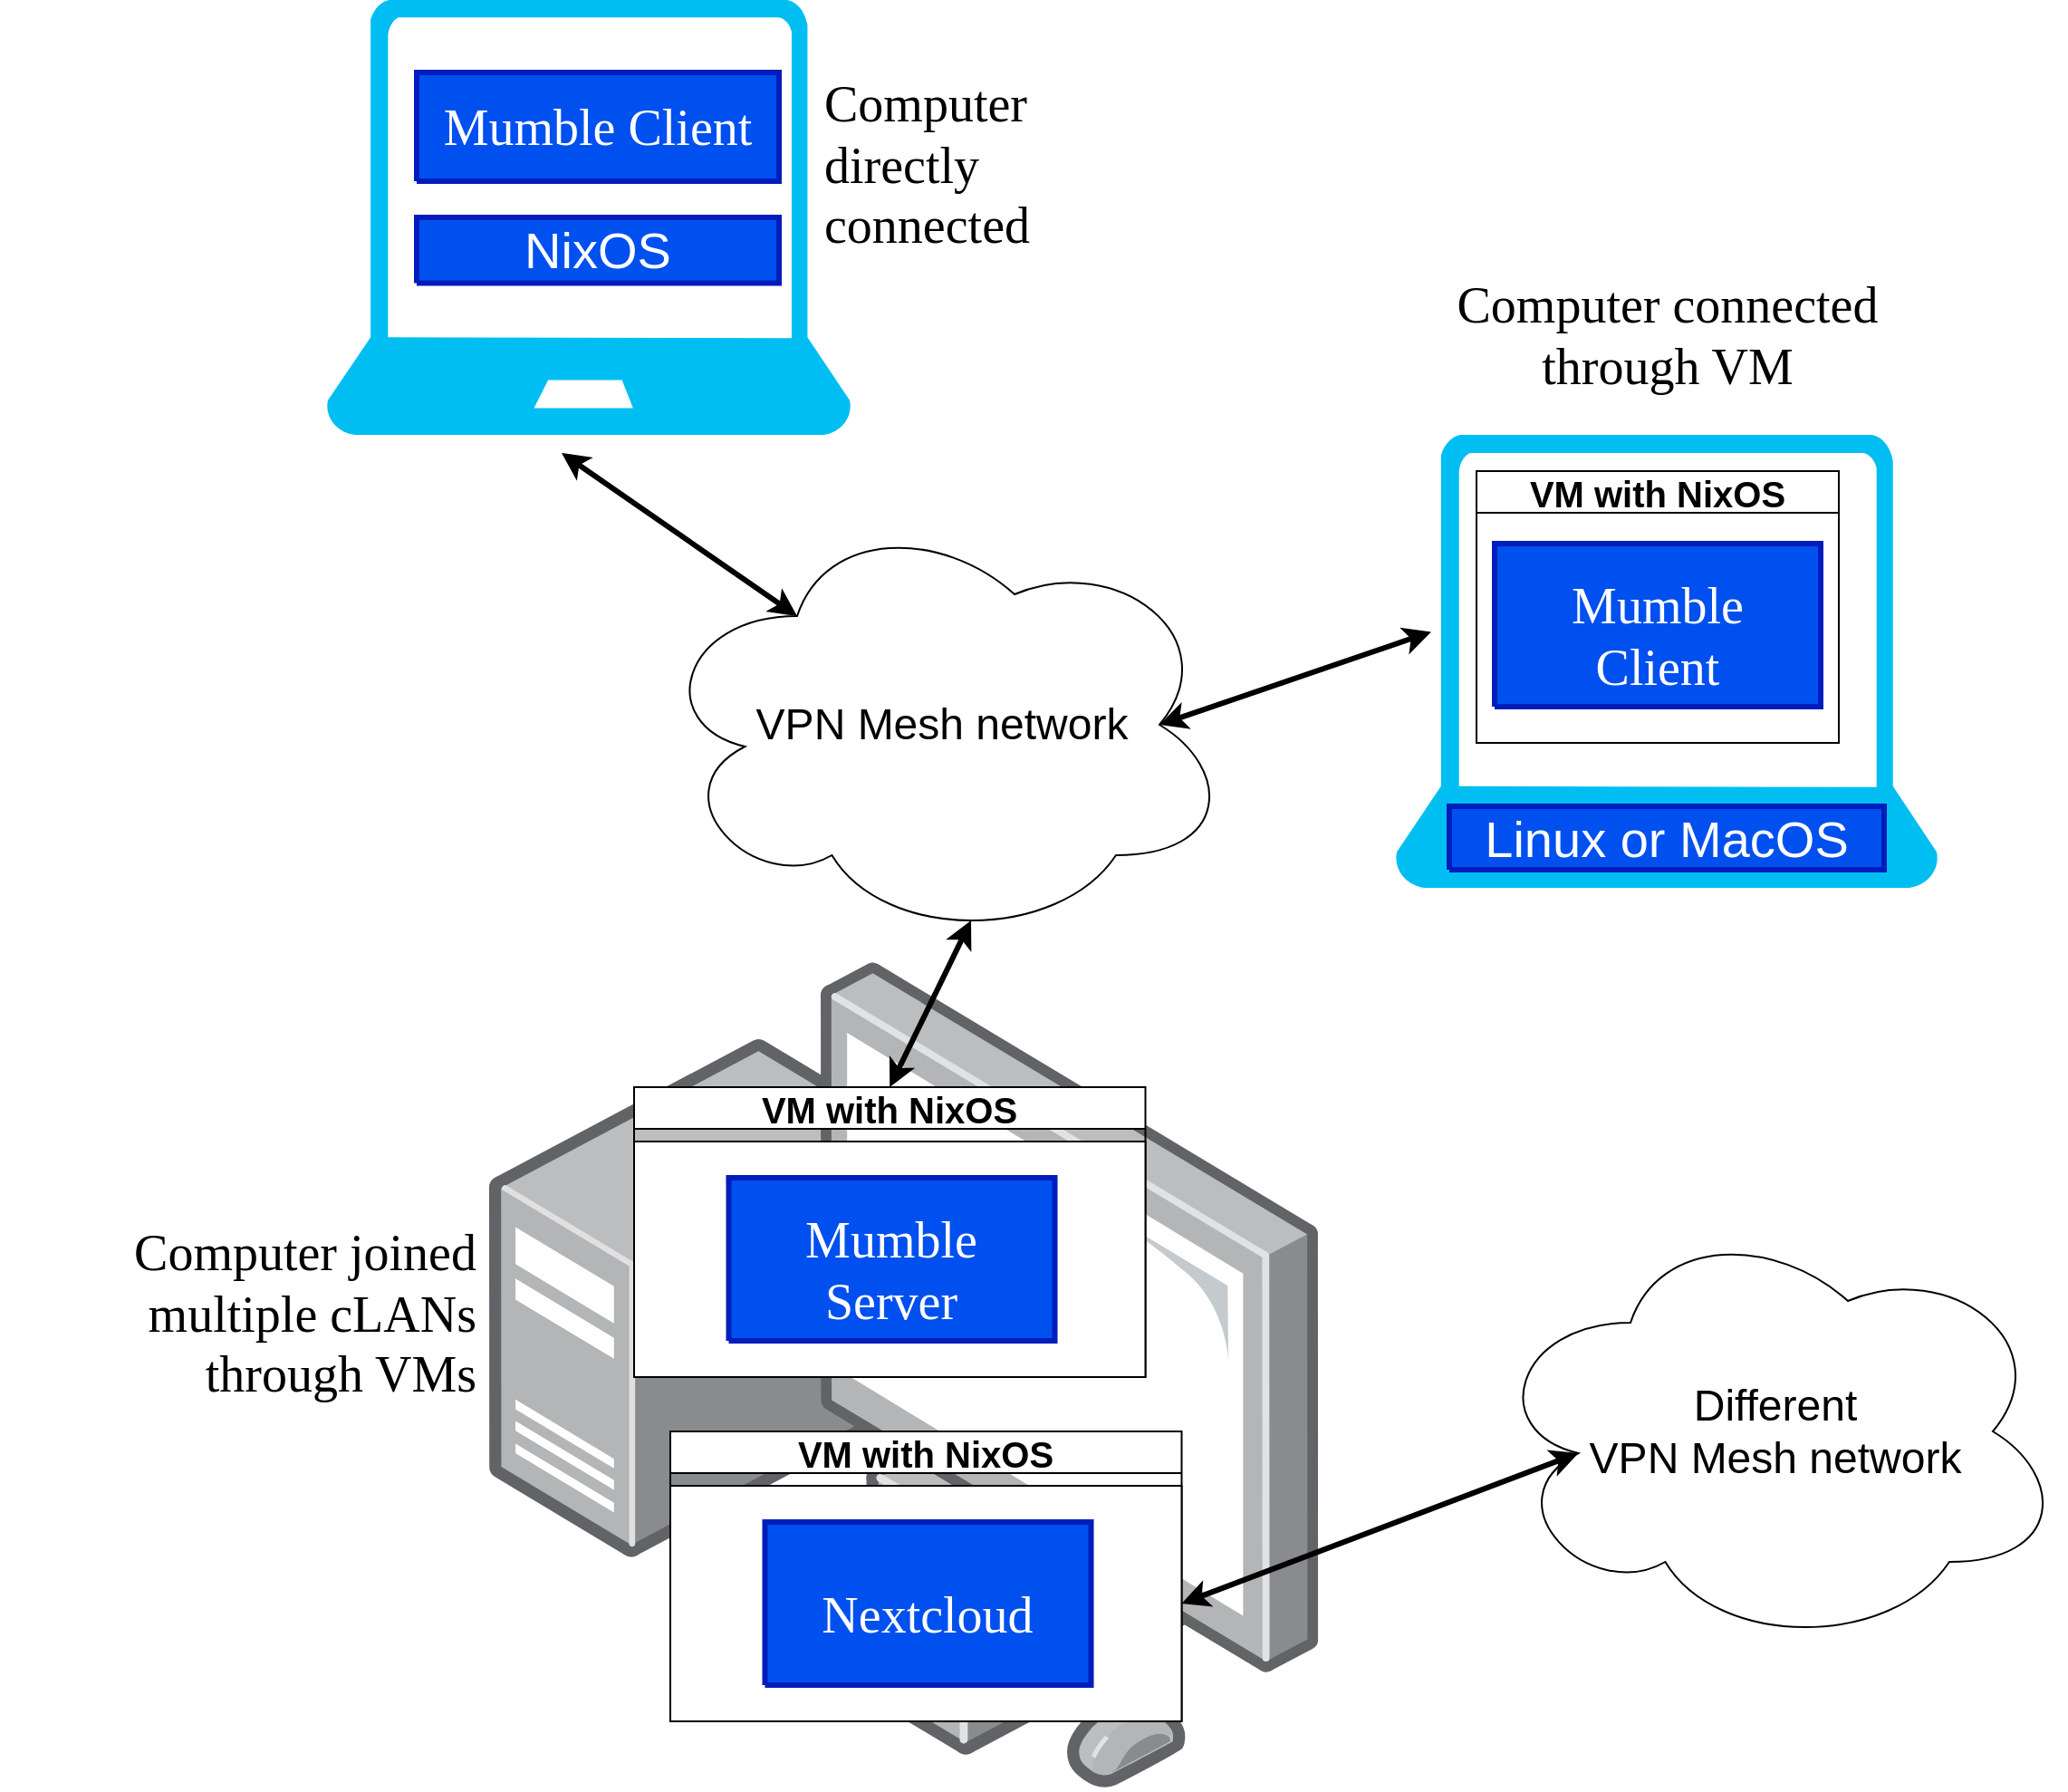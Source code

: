 <mxfile version="21.5.0" type="device">
  <diagram name="Page-1" id="Page-1">
    <mxGraphModel dx="3034" dy="1872" grid="1" gridSize="10" guides="1" tooltips="1" connect="1" arrows="1" fold="1" page="1" pageScale="1" pageWidth="850" pageHeight="1100" math="0" shadow="0">
      <root>
        <mxCell id="0" />
        <mxCell id="1" value="Connector" parent="0" />
        <mxCell id="L0__EUAIFv-v6VTxFZ8R-24" value="" style="verticalLabelPosition=bottom;html=1;verticalAlign=top;align=center;strokeColor=none;fillColor=#00BEF2;shape=mxgraph.azure.laptop;pointerEvents=1;" vertex="1" parent="1">
          <mxGeometry x="250" y="280" width="290" height="240" as="geometry" />
        </mxCell>
        <mxCell id="r0mgfz6IdKgSaTeHQ_le-60" value="&lt;div&gt;&lt;font style=&quot;font-size: 24px;&quot;&gt;Different &lt;br&gt;&lt;/font&gt;&lt;/div&gt;&lt;div&gt;&lt;font style=&quot;font-size: 24px;&quot;&gt;VPN Mesh network&lt;/font&gt;&lt;/div&gt;" style="ellipse;shape=cloud;whiteSpace=wrap;html=1;" parent="1" vertex="1">
          <mxGeometry x="890" y="950.0" width="320" height="240" as="geometry" />
        </mxCell>
        <mxCell id="r0mgfz6IdKgSaTeHQ_le-33" value="&lt;div&gt;&lt;font style=&quot;font-size: 24px;&quot;&gt;VPN Mesh network&lt;/font&gt;&lt;/div&gt;" style="ellipse;shape=cloud;whiteSpace=wrap;html=1;" parent="1" vertex="1">
          <mxGeometry x="430" y="560" width="320" height="240" as="geometry" />
        </mxCell>
        <mxCell id="r0mgfz6IdKgSaTeHQ_le-67" value="" style="endArrow=classic;html=1;rounded=0;strokeWidth=3;startArrow=classic;startFill=1;entryX=0.25;entryY=0.25;entryDx=0;entryDy=0;entryPerimeter=0;" parent="1" target="r0mgfz6IdKgSaTeHQ_le-33" edge="1">
          <mxGeometry width="50" height="50" relative="1" as="geometry">
            <mxPoint x="380" y="530" as="sourcePoint" />
            <mxPoint x="590" y="645" as="targetPoint" />
          </mxGeometry>
        </mxCell>
        <mxCell id="22" value="&lt;font data-darkreader-inline-color=&quot;&quot; style=&quot;font-size: 28px; font-family: &amp;quot;calibri&amp;quot;; color: rgb(0, 0, 0); direction: ltr; letter-spacing: 0px; line-height: 120%; opacity: 1; --darkreader-inline-color: #e8e6e3;&quot;&gt;Computer connected through VM&lt;br&gt;&lt;/font&gt;" style="verticalAlign=middle;align=center;vsdxID=28;fillColor=none;gradientColor=none;shape=stencil(nZBLDoAgDERP0z3SIyjew0SURgSD+Lu9kMZoXLhwN9O+tukAlrNpJg1SzDH4QW/URgNYgZTkjA4UkwJUgGXng+6DX1zLfmoymdXo17xh5zmRJ6Q42BWCfc2oJfdAr+Yv+AP9Cb7OJ3H/2JG1HNGz/84klThPVCc=);strokeColor=none;labelBackgroundColor=none;rounded=0;html=1;whiteSpace=wrap;" parent="1" vertex="1">
          <mxGeometry x="857.5" y="400" width="265" height="130" as="geometry" />
        </mxCell>
        <mxCell id="r0mgfz6IdKgSaTeHQ_le-66" value="" style="endArrow=classic;html=1;rounded=0;entryX=0.875;entryY=0.5;entryDx=0;entryDy=0;entryPerimeter=0;strokeWidth=3;startArrow=classic;startFill=1;" parent="1" target="r0mgfz6IdKgSaTeHQ_le-33" edge="1">
          <mxGeometry width="50" height="50" relative="1" as="geometry">
            <mxPoint x="860" y="628.71" as="sourcePoint" />
            <mxPoint x="566" y="717" as="targetPoint" />
          </mxGeometry>
        </mxCell>
        <mxCell id="ZT00lVDF8hyaAqTCrx0f-22" value="NixOS" style="vsdxID=12;fillColor=#0050ef;shape=stencil(nZBLDoAgDERP0z3SIyjew0SURgSD+Lu9kMZoXLhwN9O+tukAlrNpJg1SzDH4QW/URgNYgZTkjA4UkwJUgGXng+6DX1zLfmoymdXo17xh5zmRJ6Q42BWCfc2oJfdAr+Yv+AP9Cb7OJ3H/2JG1HNGz/84klThPVCc=);strokeColor=#001DBC;strokeWidth=3;labelBackgroundColor=none;rounded=0;html=1;whiteSpace=wrap;fontColor=#ffffff;fontSize=28;" parent="1" vertex="1">
          <mxGeometry x="300" y="400" width="200" height="36.25" as="geometry" />
        </mxCell>
        <mxCell id="eZtIASL5zvcn_9goES__-32" value="&lt;font data-darkreader-inline-color=&quot;&quot; style=&quot;font-size: 28px; font-family: &amp;quot;calibri&amp;quot;; color: rgb(0, 0, 0); direction: ltr; letter-spacing: 0px; line-height: 120%; opacity: 1; --darkreader-inline-color: #e8e6e3;&quot;&gt;Computer directly connected&lt;br&gt;&lt;/font&gt;" style="verticalAlign=middle;align=left;vsdxID=28;fillColor=none;gradientColor=none;shape=stencil(nZBLDoAgDERP0z3SIyjew0SURgSD+Lu9kMZoXLhwN9O+tukAlrNpJg1SzDH4QW/URgNYgZTkjA4UkwJUgGXng+6DX1zLfmoymdXo17xh5zmRJ6Q42BWCfc2oJfdAr+Yv+AP9Cb7OJ3H/2JG1HNGz/84klThPVCc=);strokeColor=none;labelBackgroundColor=none;rounded=0;html=1;whiteSpace=wrap;" parent="1" vertex="1">
          <mxGeometry x="522.5" y="319.995" width="135" height="102.55" as="geometry" />
        </mxCell>
        <mxCell id="ZT00lVDF8hyaAqTCrx0f-23" value="" style="group" parent="1" vertex="1" connectable="0">
          <mxGeometry x="300" y="320" width="200" height="60" as="geometry" />
        </mxCell>
        <mxCell id="eZtIASL5zvcn_9goES__-42" style="vsdxID=12;fillColor=#0050ef;shape=stencil(nZBLDoAgDERP0z3SIyjew0SURgSD+Lu9kMZoXLhwN9O+tukAlrNpJg1SzDH4QW/URgNYgZTkjA4UkwJUgGXng+6DX1zLfmoymdXo17xh5zmRJ6Q42BWCfc2oJfdAr+Yv+AP9Cb7OJ3H/2JG1HNGz/84klThPVCc=);strokeColor=#001DBC;strokeWidth=3;labelBackgroundColor=none;rounded=0;html=1;whiteSpace=wrap;fontColor=#ffffff;" parent="ZT00lVDF8hyaAqTCrx0f-23" vertex="1">
          <mxGeometry width="200" height="60" as="geometry" />
        </mxCell>
        <mxCell id="eZtIASL5zvcn_9goES__-43" value="&lt;font data-darkreader-inline-color=&quot;&quot; style=&quot;font-size: 28px; font-family: &amp;quot;calibri&amp;quot;; color: rgb(255, 255, 255); direction: ltr; letter-spacing: 0px; line-height: 120%; opacity: 1; --darkreader-inline-color: #e8e6e3;&quot;&gt;Mumble Client&lt;br&gt;&lt;/font&gt;" style="verticalAlign=middle;align=center;vsdxID=25;fillColor=none;shape=stencil(nZBLDoAgDERP0z3SIyjew0SURgSD+Lu9kMZoXLhwN9O+tukAlrNpJg1SzDH4QW/URgNYgZTkjA4UkwJUgGXng+6DX1zLfmoymdXo17xh5zmRJ6Q42BWCfc2oJfdAr+Yv+AP9Cb7OJ3H/2JG1HNGz/84klThPVCc=);strokeColor=none;labelBackgroundColor=none;rounded=0;html=1;whiteSpace=wrap;" parent="ZT00lVDF8hyaAqTCrx0f-23" vertex="1">
          <mxGeometry x="9.808" y="13.714" width="180.385" height="31.714" as="geometry" />
        </mxCell>
        <mxCell id="L0__EUAIFv-v6VTxFZ8R-32" value="" style="group" vertex="1" connectable="0" parent="1">
          <mxGeometry x="840" y="520" width="300" height="250" as="geometry" />
        </mxCell>
        <mxCell id="L0__EUAIFv-v6VTxFZ8R-25" value="" style="verticalLabelPosition=bottom;html=1;verticalAlign=top;align=center;strokeColor=none;fillColor=#00BEF2;shape=mxgraph.azure.laptop;pointerEvents=1;" vertex="1" parent="L0__EUAIFv-v6VTxFZ8R-32">
          <mxGeometry width="300" height="250" as="geometry" />
        </mxCell>
        <mxCell id="L0__EUAIFv-v6VTxFZ8R-30" value="&lt;font style=&quot;font-size: 20px;&quot;&gt;VM with NixOS &lt;/font&gt;" style="swimlane;whiteSpace=wrap;html=1;" vertex="1" parent="L0__EUAIFv-v6VTxFZ8R-32">
          <mxGeometry x="45" y="20" width="200" height="150" as="geometry" />
        </mxCell>
        <mxCell id="L0__EUAIFv-v6VTxFZ8R-31" value="" style="group" vertex="1" connectable="0" parent="L0__EUAIFv-v6VTxFZ8R-30">
          <mxGeometry x="10" y="40" width="180" height="90" as="geometry" />
        </mxCell>
        <mxCell id="eZtIASL5zvcn_9goES__-39" style="vsdxID=12;fillColor=#0050ef;shape=stencil(nZBLDoAgDERP0z3SIyjew0SURgSD+Lu9kMZoXLhwN9O+tukAlrNpJg1SzDH4QW/URgNYgZTkjA4UkwJUgGXng+6DX1zLfmoymdXo17xh5zmRJ6Q42BWCfc2oJfdAr+Yv+AP9Cb7OJ3H/2JG1HNGz/84klThPVCc=);strokeColor=#001DBC;strokeWidth=3;labelBackgroundColor=none;rounded=0;html=1;whiteSpace=wrap;fontColor=#ffffff;" parent="L0__EUAIFv-v6VTxFZ8R-31" vertex="1">
          <mxGeometry width="180" height="90" as="geometry" />
        </mxCell>
        <mxCell id="eZtIASL5zvcn_9goES__-40" value="&lt;font data-darkreader-inline-color=&quot;&quot; style=&quot;font-size: 28px; font-family: &amp;quot;calibri&amp;quot;; color: rgb(255, 255, 255); direction: ltr; letter-spacing: 0px; line-height: 120%; opacity: 1; --darkreader-inline-color: #e8e6e3;&quot;&gt;Mumble Client&lt;br&gt;&lt;/font&gt;" style="verticalAlign=middle;align=center;vsdxID=25;fillColor=none;shape=stencil(nZBLDoAgDERP0z3SIyjew0SURgSD+Lu9kMZoXLhwN9O+tukAlrNpJg1SzDH4QW/URgNYgZTkjA4UkwJUgGXng+6DX1zLfmoymdXo17xh5zmRJ6Q42BWCfc2oJfdAr+Yv+AP9Cb7OJ3H/2JG1HNGz/84klThPVCc=);strokeColor=none;labelBackgroundColor=none;rounded=0;html=1;whiteSpace=wrap;" parent="L0__EUAIFv-v6VTxFZ8R-31" vertex="1">
          <mxGeometry x="8.827" y="27.643" width="162.346" height="47.571" as="geometry" />
        </mxCell>
        <mxCell id="ZT00lVDF8hyaAqTCrx0f-24" value="&lt;div&gt;Linux or MacOS&lt;/div&gt;" style="vsdxID=12;fillColor=#0050ef;shape=stencil(nZBLDoAgDERP0z3SIyjew0SURgSD+Lu9kMZoXLhwN9O+tukAlrNpJg1SzDH4QW/URgNYgZTkjA4UkwJUgGXng+6DX1zLfmoymdXo17xh5zmRJ6Q42BWCfc2oJfdAr+Yv+AP9Cb7OJ3H/2JG1HNGz/84klThPVCc=);strokeColor=#001DBC;strokeWidth=3;labelBackgroundColor=none;rounded=0;html=1;whiteSpace=wrap;fontColor=#ffffff;fontSize=28;" parent="L0__EUAIFv-v6VTxFZ8R-32" vertex="1">
          <mxGeometry x="30" y="205" width="240" height="35" as="geometry" />
        </mxCell>
        <mxCell id="L0__EUAIFv-v6VTxFZ8R-45" value="" style="image;points=[];aspect=fixed;html=1;align=center;shadow=0;dashed=0;image=img/lib/allied_telesis/computer_and_terminals/Personal_Computer_with_Server.svg;imageBackground=#FFFFFF;fillStyle=solid;" vertex="1" parent="1">
          <mxGeometry x="340" y="810" width="457.6" height="457.6" as="geometry" />
        </mxCell>
        <mxCell id="L0__EUAIFv-v6VTxFZ8R-40" value="&lt;font style=&quot;font-size: 20px;&quot;&gt;VM with NixOS &lt;/font&gt;" style="swimlane;whiteSpace=wrap;html=1;startSize=23;fillColor=#FFFFFF;gradientColor=none;" vertex="1" parent="1">
          <mxGeometry x="440" y="1070" width="282.25" height="160" as="geometry">
            <mxRectangle x="1180" y="730" width="180" height="40" as="alternateBounds" />
          </mxGeometry>
        </mxCell>
        <mxCell id="L0__EUAIFv-v6VTxFZ8R-50" value="" style="rounded=0;whiteSpace=wrap;html=1;" vertex="1" parent="L0__EUAIFv-v6VTxFZ8R-40">
          <mxGeometry y="30" width="282.25" height="130" as="geometry" />
        </mxCell>
        <mxCell id="L0__EUAIFv-v6VTxFZ8R-41" value="" style="group;align=left;" vertex="1" connectable="0" parent="L0__EUAIFv-v6VTxFZ8R-40">
          <mxGeometry x="52.25" y="50" width="180" height="90" as="geometry" />
        </mxCell>
        <mxCell id="L0__EUAIFv-v6VTxFZ8R-42" style="vsdxID=12;fillColor=#0050ef;shape=stencil(nZBLDoAgDERP0z3SIyjew0SURgSD+Lu9kMZoXLhwN9O+tukAlrNpJg1SzDH4QW/URgNYgZTkjA4UkwJUgGXng+6DX1zLfmoymdXo17xh5zmRJ6Q42BWCfc2oJfdAr+Yv+AP9Cb7OJ3H/2JG1HNGz/84klThPVCc=);strokeColor=#001DBC;strokeWidth=3;labelBackgroundColor=none;rounded=0;html=1;whiteSpace=wrap;fontColor=#ffffff;" vertex="1" parent="L0__EUAIFv-v6VTxFZ8R-41">
          <mxGeometry width="180" height="90" as="geometry" />
        </mxCell>
        <mxCell id="L0__EUAIFv-v6VTxFZ8R-43" value="&lt;font data-darkreader-inline-color=&quot;&quot; style=&quot;font-size: 28px; font-family: &amp;quot;calibri&amp;quot;; color: rgb(255, 255, 255); direction: ltr; letter-spacing: 0px; line-height: 120%; opacity: 1; --darkreader-inline-color: #e8e6e3;&quot;&gt;Nextcloud&lt;/font&gt;&lt;font data-darkreader-inline-color=&quot;&quot; style=&quot;font-size: 28px; font-family: &amp;quot;calibri&amp;quot;; color: rgb(255, 255, 255); direction: ltr; letter-spacing: 0px; line-height: 120%; opacity: 1; --darkreader-inline-color: #e8e6e3;&quot;&gt;&lt;/font&gt;" style="verticalAlign=middle;align=center;vsdxID=25;fillColor=none;shape=stencil(nZBLDoAgDERP0z3SIyjew0SURgSD+Lu9kMZoXLhwN9O+tukAlrNpJg1SzDH4QW/URgNYgZTkjA4UkwJUgGXng+6DX1zLfmoymdXo17xh5zmRJ6Q42BWCfc2oJfdAr+Yv+AP9Cb7OJ3H/2JG1HNGz/84klThPVCc=);strokeColor=none;labelBackgroundColor=none;rounded=0;html=1;whiteSpace=wrap;" vertex="1" parent="L0__EUAIFv-v6VTxFZ8R-41">
          <mxGeometry x="8.827" y="27.643" width="162.346" height="47.571" as="geometry" />
        </mxCell>
        <mxCell id="r0mgfz6IdKgSaTeHQ_le-63" value="" style="endArrow=classic;html=1;rounded=0;strokeWidth=3;startArrow=classic;startFill=1;entryX=0.16;entryY=0.55;entryDx=0;entryDy=0;entryPerimeter=0;exitX=1;exitY=0.5;exitDx=0;exitDy=0;" parent="1" source="L0__EUAIFv-v6VTxFZ8R-50" target="r0mgfz6IdKgSaTeHQ_le-60" edge="1">
          <mxGeometry width="50" height="50" relative="1" as="geometry">
            <mxPoint x="1658.8" y="1118" as="sourcePoint" />
            <mxPoint x="1150.0" y="1230.0" as="targetPoint" />
          </mxGeometry>
        </mxCell>
        <mxCell id="r0mgfz6IdKgSaTeHQ_le-65" value="" style="endArrow=classic;html=1;rounded=0;strokeWidth=3;startArrow=classic;startFill=1;entryX=0.55;entryY=0.95;entryDx=0;entryDy=0;entryPerimeter=0;exitX=0.5;exitY=0;exitDx=0;exitDy=0;" parent="1" source="L0__EUAIFv-v6VTxFZ8R-51" target="r0mgfz6IdKgSaTeHQ_le-33" edge="1">
          <mxGeometry width="50" height="50" relative="1" as="geometry">
            <mxPoint x="566.125" y="880" as="sourcePoint" />
            <mxPoint x="660" y="840" as="targetPoint" />
          </mxGeometry>
        </mxCell>
        <mxCell id="L0__EUAIFv-v6VTxFZ8R-46" value="&lt;div&gt;&lt;font data-darkreader-inline-color=&quot;&quot; style=&quot;font-size: 28px; font-family: &amp;quot;calibri&amp;quot;; color: rgb(0, 0, 0); direction: ltr; letter-spacing: 0px; line-height: 120%; opacity: 1; --darkreader-inline-color: #e8e6e3;&quot;&gt;Computer joined multiple cLANs&lt;/font&gt;&lt;/div&gt;&lt;div&gt;&lt;font data-darkreader-inline-color=&quot;&quot; style=&quot;font-size: 28px; font-family: &amp;quot;calibri&amp;quot;; color: rgb(0, 0, 0); direction: ltr; letter-spacing: 0px; line-height: 120%; opacity: 1; --darkreader-inline-color: #e8e6e3;&quot;&gt;&amp;nbsp;through VMs&lt;/font&gt;&lt;/div&gt;" style="verticalAlign=middle;align=right;vsdxID=28;fillColor=none;gradientColor=none;shape=stencil(nZBLDoAgDERP0z3SIyjew0SURgSD+Lu9kMZoXLhwN9O+tukAlrNpJg1SzDH4QW/URgNYgZTkjA4UkwJUgGXng+6DX1zLfmoymdXo17xh5zmRJ6Q42BWCfc2oJfdAr+Yv+AP9Cb7OJ3H/2JG1HNGz/84klThPVCc=);strokeColor=none;labelBackgroundColor=none;rounded=0;html=1;whiteSpace=wrap;" vertex="1" parent="1">
          <mxGeometry x="70" y="940" width="265" height="130" as="geometry" />
        </mxCell>
        <mxCell id="L0__EUAIFv-v6VTxFZ8R-51" value="&lt;font style=&quot;font-size: 20px;&quot;&gt;VM with NixOS &lt;/font&gt;" style="swimlane;whiteSpace=wrap;html=1;startSize=23;fillColor=#FFFFFF;gradientColor=none;" vertex="1" parent="1">
          <mxGeometry x="420" y="880" width="282.25" height="160" as="geometry">
            <mxRectangle x="1180" y="730" width="180" height="40" as="alternateBounds" />
          </mxGeometry>
        </mxCell>
        <mxCell id="L0__EUAIFv-v6VTxFZ8R-52" value="" style="rounded=0;whiteSpace=wrap;html=1;" vertex="1" parent="L0__EUAIFv-v6VTxFZ8R-51">
          <mxGeometry y="30" width="282.25" height="130" as="geometry" />
        </mxCell>
        <mxCell id="L0__EUAIFv-v6VTxFZ8R-53" value="" style="group;align=left;" vertex="1" connectable="0" parent="L0__EUAIFv-v6VTxFZ8R-51">
          <mxGeometry x="52.25" y="50" width="180" height="90" as="geometry" />
        </mxCell>
        <mxCell id="L0__EUAIFv-v6VTxFZ8R-54" style="vsdxID=12;fillColor=#0050ef;shape=stencil(nZBLDoAgDERP0z3SIyjew0SURgSD+Lu9kMZoXLhwN9O+tukAlrNpJg1SzDH4QW/URgNYgZTkjA4UkwJUgGXng+6DX1zLfmoymdXo17xh5zmRJ6Q42BWCfc2oJfdAr+Yv+AP9Cb7OJ3H/2JG1HNGz/84klThPVCc=);strokeColor=#001DBC;strokeWidth=3;labelBackgroundColor=none;rounded=0;html=1;whiteSpace=wrap;fontColor=#ffffff;" vertex="1" parent="L0__EUAIFv-v6VTxFZ8R-53">
          <mxGeometry width="180" height="90" as="geometry" />
        </mxCell>
        <mxCell id="L0__EUAIFv-v6VTxFZ8R-55" value="&lt;font data-darkreader-inline-color=&quot;&quot; style=&quot;font-size: 28px; font-family: &amp;quot;calibri&amp;quot;; color: rgb(255, 255, 255); direction: ltr; letter-spacing: 0px; line-height: 120%; opacity: 1; --darkreader-inline-color: #e8e6e3;&quot;&gt;Mumble Server&lt;/font&gt;" style="verticalAlign=middle;align=center;vsdxID=25;fillColor=none;shape=stencil(nZBLDoAgDERP0z3SIyjew0SURgSD+Lu9kMZoXLhwN9O+tukAlrNpJg1SzDH4QW/URgNYgZTkjA4UkwJUgGXng+6DX1zLfmoymdXo17xh5zmRJ6Q42BWCfc2oJfdAr+Yv+AP9Cb7OJ3H/2JG1HNGz/84klThPVCc=);strokeColor=none;labelBackgroundColor=none;rounded=0;html=1;whiteSpace=wrap;" vertex="1" parent="L0__EUAIFv-v6VTxFZ8R-53">
          <mxGeometry x="8.827" y="27.643" width="162.346" height="47.571" as="geometry" />
        </mxCell>
      </root>
    </mxGraphModel>
  </diagram>
</mxfile>
